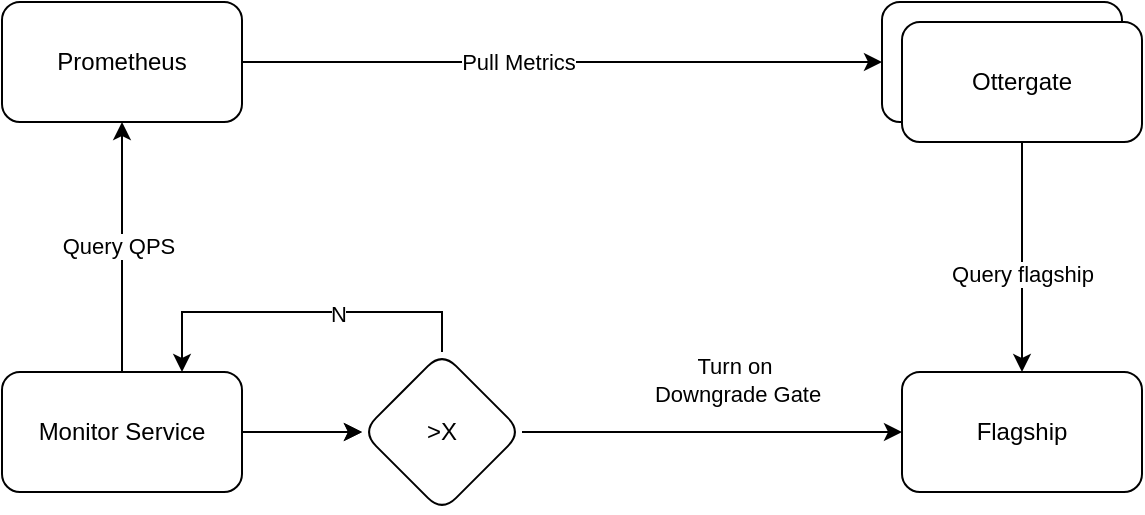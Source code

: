 <mxfile version="21.7.2" type="github">
  <diagram name="Page-1" id="RmBPvIbNuPd7S8FZ7iyv">
    <mxGraphModel dx="769" dy="1242" grid="1" gridSize="10" guides="1" tooltips="1" connect="1" arrows="1" fold="1" page="1" pageScale="1" pageWidth="850" pageHeight="1100" math="0" shadow="0">
      <root>
        <mxCell id="0" />
        <mxCell id="1" parent="0" />
        <mxCell id="hJk4Wc3B0cBzW_KDHihZ-11" style="edgeStyle=orthogonalEdgeStyle;rounded=0;orthogonalLoop=1;jettySize=auto;html=1;exitX=1;exitY=0.5;exitDx=0;exitDy=0;entryX=0;entryY=0.5;entryDx=0;entryDy=0;" edge="1" parent="1" source="hJk4Wc3B0cBzW_KDHihZ-1" target="hJk4Wc3B0cBzW_KDHihZ-6">
          <mxGeometry relative="1" as="geometry" />
        </mxCell>
        <mxCell id="hJk4Wc3B0cBzW_KDHihZ-12" value="Pull Metrics" style="edgeLabel;html=1;align=center;verticalAlign=middle;resizable=0;points=[];" vertex="1" connectable="0" parent="hJk4Wc3B0cBzW_KDHihZ-11">
          <mxGeometry x="-0.137" relative="1" as="geometry">
            <mxPoint as="offset" />
          </mxGeometry>
        </mxCell>
        <mxCell id="hJk4Wc3B0cBzW_KDHihZ-1" value="Prometheus" style="rounded=1;whiteSpace=wrap;html=1;" vertex="1" parent="1">
          <mxGeometry x="150" y="165" width="120" height="60" as="geometry" />
        </mxCell>
        <mxCell id="hJk4Wc3B0cBzW_KDHihZ-3" style="edgeStyle=orthogonalEdgeStyle;rounded=0;orthogonalLoop=1;jettySize=auto;html=1;exitX=0.5;exitY=0;exitDx=0;exitDy=0;" edge="1" parent="1" source="hJk4Wc3B0cBzW_KDHihZ-2" target="hJk4Wc3B0cBzW_KDHihZ-1">
          <mxGeometry relative="1" as="geometry" />
        </mxCell>
        <mxCell id="hJk4Wc3B0cBzW_KDHihZ-4" value="Query QPS" style="edgeLabel;html=1;align=center;verticalAlign=middle;resizable=0;points=[];" vertex="1" connectable="0" parent="hJk4Wc3B0cBzW_KDHihZ-3">
          <mxGeometry x="0.015" y="2" relative="1" as="geometry">
            <mxPoint as="offset" />
          </mxGeometry>
        </mxCell>
        <mxCell id="hJk4Wc3B0cBzW_KDHihZ-8" style="edgeStyle=orthogonalEdgeStyle;rounded=0;orthogonalLoop=1;jettySize=auto;html=1;exitX=1;exitY=0.5;exitDx=0;exitDy=0;" edge="1" parent="1" source="hJk4Wc3B0cBzW_KDHihZ-14" target="hJk4Wc3B0cBzW_KDHihZ-5">
          <mxGeometry relative="1" as="geometry" />
        </mxCell>
        <mxCell id="hJk4Wc3B0cBzW_KDHihZ-15" value="" style="edgeStyle=orthogonalEdgeStyle;rounded=0;orthogonalLoop=1;jettySize=auto;html=1;" edge="1" parent="1" source="hJk4Wc3B0cBzW_KDHihZ-2" target="hJk4Wc3B0cBzW_KDHihZ-14">
          <mxGeometry relative="1" as="geometry" />
        </mxCell>
        <mxCell id="hJk4Wc3B0cBzW_KDHihZ-2" value="Monitor Service" style="rounded=1;whiteSpace=wrap;html=1;" vertex="1" parent="1">
          <mxGeometry x="150" y="350" width="120" height="60" as="geometry" />
        </mxCell>
        <mxCell id="hJk4Wc3B0cBzW_KDHihZ-10" style="edgeStyle=orthogonalEdgeStyle;rounded=0;orthogonalLoop=1;jettySize=auto;html=1;entryX=0.5;entryY=0;entryDx=0;entryDy=0;" edge="1" parent="1" source="hJk4Wc3B0cBzW_KDHihZ-7" target="hJk4Wc3B0cBzW_KDHihZ-5">
          <mxGeometry relative="1" as="geometry" />
        </mxCell>
        <mxCell id="hJk4Wc3B0cBzW_KDHihZ-13" value="Query flagship" style="edgeLabel;html=1;align=center;verticalAlign=middle;resizable=0;points=[];" vertex="1" connectable="0" parent="hJk4Wc3B0cBzW_KDHihZ-10">
          <mxGeometry x="0.143" relative="1" as="geometry">
            <mxPoint as="offset" />
          </mxGeometry>
        </mxCell>
        <mxCell id="hJk4Wc3B0cBzW_KDHihZ-5" value="Flagship" style="rounded=1;whiteSpace=wrap;html=1;" vertex="1" parent="1">
          <mxGeometry x="600" y="350" width="120" height="60" as="geometry" />
        </mxCell>
        <mxCell id="hJk4Wc3B0cBzW_KDHihZ-6" value="" style="rounded=1;whiteSpace=wrap;html=1;" vertex="1" parent="1">
          <mxGeometry x="590" y="165" width="120" height="60" as="geometry" />
        </mxCell>
        <mxCell id="hJk4Wc3B0cBzW_KDHihZ-7" value="Ottergate" style="rounded=1;whiteSpace=wrap;html=1;" vertex="1" parent="1">
          <mxGeometry x="600" y="175" width="120" height="60" as="geometry" />
        </mxCell>
        <mxCell id="hJk4Wc3B0cBzW_KDHihZ-16" value="" style="edgeStyle=orthogonalEdgeStyle;rounded=0;orthogonalLoop=1;jettySize=auto;html=1;exitX=1;exitY=0.5;exitDx=0;exitDy=0;" edge="1" parent="1" source="hJk4Wc3B0cBzW_KDHihZ-2" target="hJk4Wc3B0cBzW_KDHihZ-14">
          <mxGeometry relative="1" as="geometry">
            <mxPoint x="270" y="380" as="sourcePoint" />
            <mxPoint x="600" y="380" as="targetPoint" />
          </mxGeometry>
        </mxCell>
        <mxCell id="hJk4Wc3B0cBzW_KDHihZ-17" value="Turn on&lt;br&gt;&amp;nbsp;Downgrade Gate" style="edgeLabel;html=1;align=center;verticalAlign=middle;resizable=0;points=[];" vertex="1" connectable="0" parent="hJk4Wc3B0cBzW_KDHihZ-16">
          <mxGeometry x="-0.241" y="3" relative="1" as="geometry">
            <mxPoint x="223" y="-23" as="offset" />
          </mxGeometry>
        </mxCell>
        <mxCell id="hJk4Wc3B0cBzW_KDHihZ-18" style="edgeStyle=orthogonalEdgeStyle;rounded=0;orthogonalLoop=1;jettySize=auto;html=1;exitX=0.5;exitY=0;exitDx=0;exitDy=0;entryX=0.75;entryY=0;entryDx=0;entryDy=0;" edge="1" parent="1" source="hJk4Wc3B0cBzW_KDHihZ-14" target="hJk4Wc3B0cBzW_KDHihZ-2">
          <mxGeometry relative="1" as="geometry" />
        </mxCell>
        <mxCell id="hJk4Wc3B0cBzW_KDHihZ-19" value="N" style="edgeLabel;html=1;align=center;verticalAlign=middle;resizable=0;points=[];" vertex="1" connectable="0" parent="hJk4Wc3B0cBzW_KDHihZ-18">
          <mxGeometry x="-0.197" y="1" relative="1" as="geometry">
            <mxPoint as="offset" />
          </mxGeometry>
        </mxCell>
        <mxCell id="hJk4Wc3B0cBzW_KDHihZ-14" value="&amp;gt;X" style="rhombus;whiteSpace=wrap;html=1;rounded=1;" vertex="1" parent="1">
          <mxGeometry x="330" y="340" width="80" height="80" as="geometry" />
        </mxCell>
      </root>
    </mxGraphModel>
  </diagram>
</mxfile>
